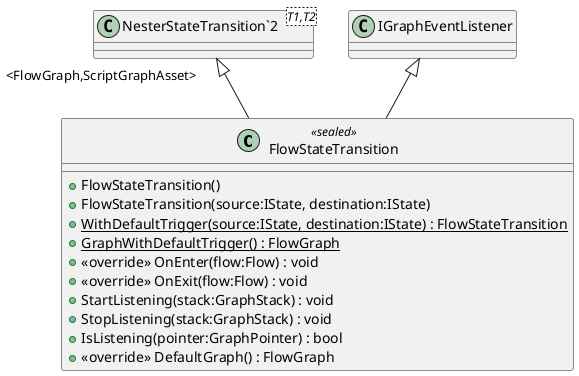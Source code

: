 @startuml
class FlowStateTransition <<sealed>> {
    + FlowStateTransition()
    + FlowStateTransition(source:IState, destination:IState)
    + {static} WithDefaultTrigger(source:IState, destination:IState) : FlowStateTransition
    + {static} GraphWithDefaultTrigger() : FlowGraph
    + <<override>> OnEnter(flow:Flow) : void
    + <<override>> OnExit(flow:Flow) : void
    + StartListening(stack:GraphStack) : void
    + StopListening(stack:GraphStack) : void
    + IsListening(pointer:GraphPointer) : bool
    + <<override>> DefaultGraph() : FlowGraph
}
class "NesterStateTransition`2"<T1,T2> {
}
"NesterStateTransition`2" "<FlowGraph,ScriptGraphAsset>" <|-- FlowStateTransition
IGraphEventListener <|-- FlowStateTransition
@enduml
